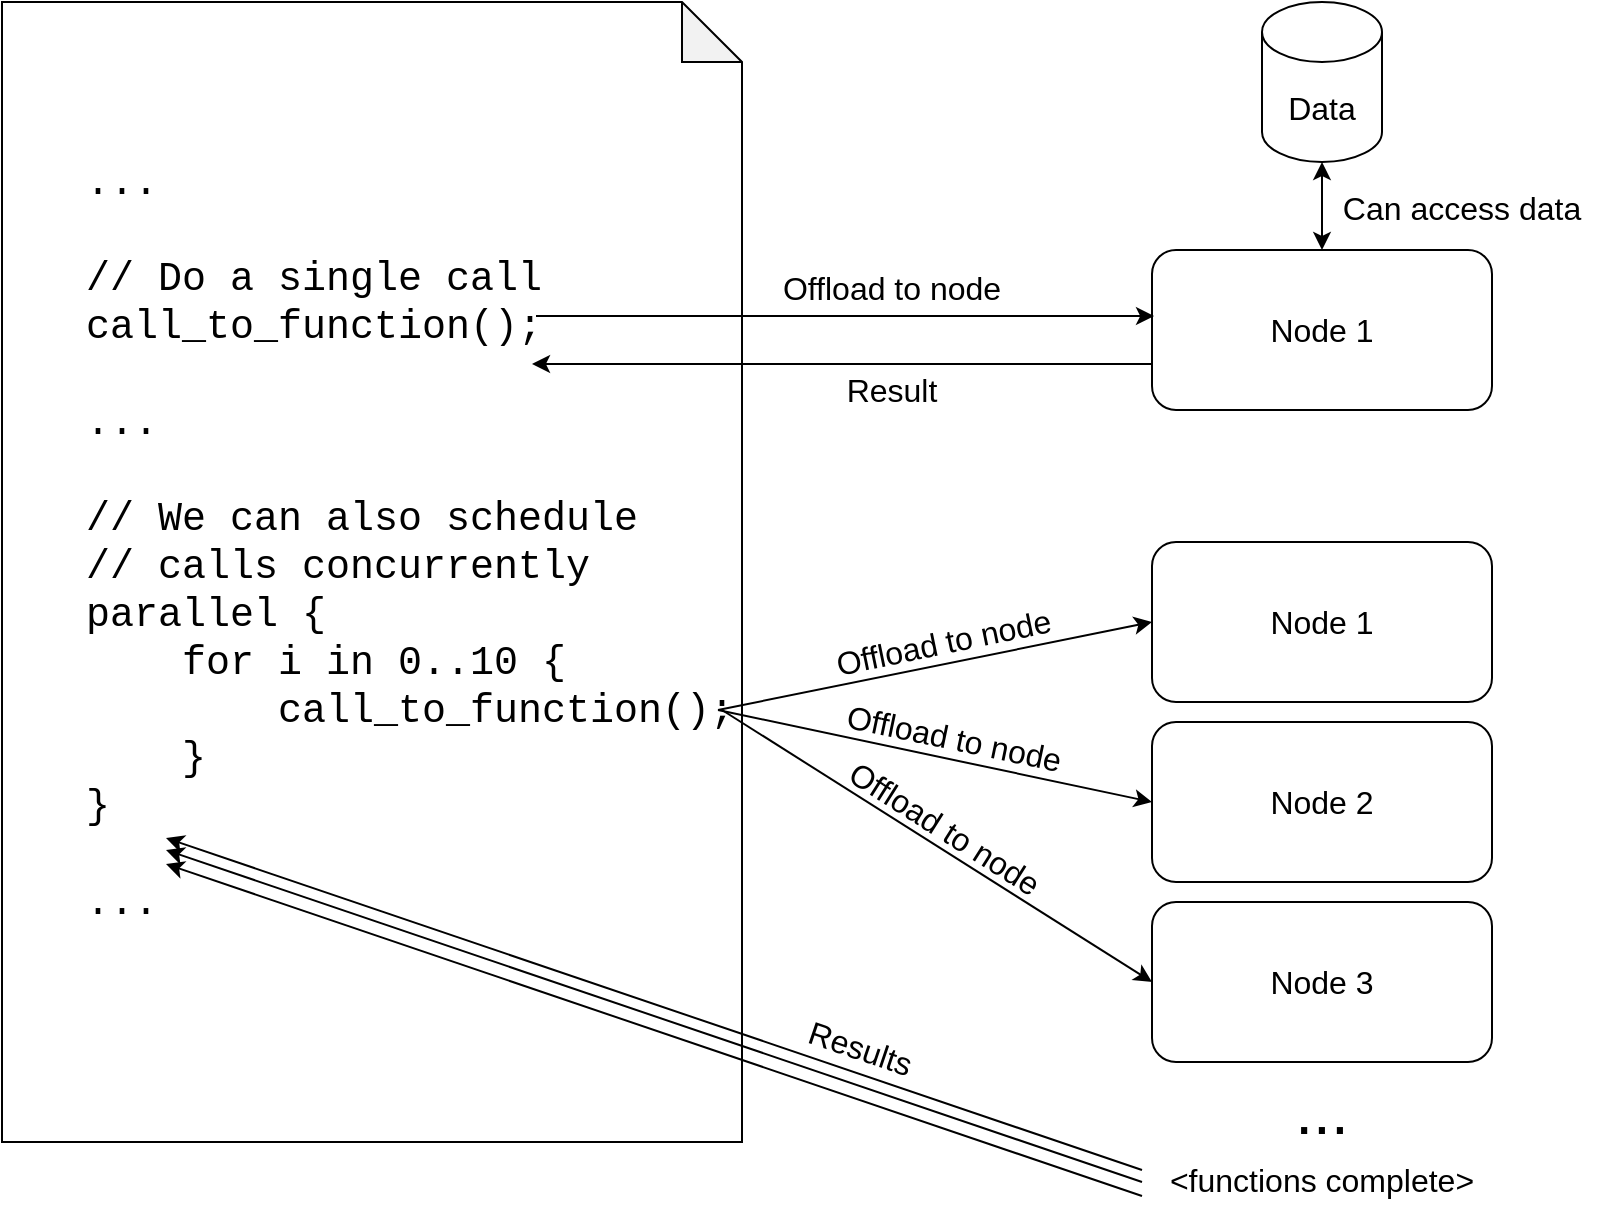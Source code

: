 <mxfile version="16.5.1" type="device"><diagram id="F_oNQsl8W3tfo2x-rrAB" name="Page-1"><mxGraphModel dx="786" dy="1794" grid="1" gridSize="10" guides="1" tooltips="1" connect="1" arrows="1" fold="1" page="1" pageScale="1" pageWidth="827" pageHeight="1169" math="0" shadow="0"><root><mxCell id="0"/><mxCell id="1" parent="0"/><mxCell id="QTlZ1bbTS8QjbwNl6RGv-1" value="&lt;font style=&quot;font-size: 16px&quot;&gt;Data&lt;/font&gt;" style="shape=cylinder3;whiteSpace=wrap;html=1;boundedLbl=1;backgroundOutline=1;size=15;" parent="1" vertex="1"><mxGeometry x="650" y="-1154" width="60" height="80" as="geometry"/></mxCell><mxCell id="QTlZ1bbTS8QjbwNl6RGv-3" value="&lt;font style=&quot;font-size: 20px&quot; face=&quot;Courier New&quot;&gt;&lt;blockquote style=&quot;margin: 0 0 0 40px ; border: none ; padding: 0px&quot;&gt;&lt;font style=&quot;font-size: 20px&quot; face=&quot;Courier New&quot;&gt;&lt;br&gt;&lt;/font&gt;&lt;/blockquote&gt;&lt;blockquote style=&quot;margin: 0 0 0 40px ; border: none ; padding: 0px&quot;&gt;&lt;font style=&quot;font-size: 20px&quot; face=&quot;Courier New&quot;&gt;&lt;br&gt;&lt;/font&gt;&lt;/blockquote&gt;&lt;blockquote style=&quot;margin: 0 0 0 40px ; border: none ; padding: 0px&quot;&gt;&lt;br&gt;&lt;/blockquote&gt;&lt;blockquote style=&quot;margin: 0 0 0 40px ; border: none ; padding: 0px&quot;&gt;...&lt;/blockquote&gt;&lt;blockquote style=&quot;margin: 0 0 0 40px ; border: none ; padding: 0px&quot;&gt;&lt;br&gt;&lt;/blockquote&gt;&lt;blockquote style=&quot;margin: 0 0 0 40px ; border: none ; padding: 0px&quot;&gt;// Do a single call&lt;/blockquote&gt;&lt;blockquote style=&quot;margin: 0 0 0 40px ; border: none ; padding: 0px&quot;&gt;call_to_function();&lt;/blockquote&gt;&lt;blockquote style=&quot;margin: 0 0 0 40px ; border: none ; padding: 0px&quot;&gt;&lt;br&gt;&lt;/blockquote&gt;&lt;blockquote style=&quot;margin: 0 0 0 40px ; border: none ; padding: 0px&quot;&gt;...&lt;/blockquote&gt;&lt;blockquote style=&quot;margin: 0 0 0 40px ; border: none ; padding: 0px&quot;&gt;&lt;br&gt;&lt;/blockquote&gt;&lt;blockquote style=&quot;margin: 0 0 0 40px ; border: none ; padding: 0px&quot;&gt;// We can also schedule&lt;/blockquote&gt;&lt;blockquote style=&quot;margin: 0 0 0 40px ; border: none ; padding: 0px&quot;&gt;// calls concurrently&lt;/blockquote&gt;&lt;blockquote style=&quot;margin: 0 0 0 40px ; border: none ; padding: 0px&quot;&gt;parallel {&lt;/blockquote&gt;&lt;blockquote style=&quot;margin: 0 0 0 40px ; border: none ; padding: 0px&quot;&gt;&amp;nbsp; &amp;nbsp; for i in 0..10 {&lt;/blockquote&gt;&lt;blockquote style=&quot;margin: 0 0 0 40px ; border: none ; padding: 0px&quot;&gt;&amp;nbsp; &amp;nbsp; &amp;nbsp; &amp;nbsp; call_to_function();&lt;/blockquote&gt;&lt;blockquote style=&quot;margin: 0 0 0 40px ; border: none ; padding: 0px&quot;&gt;&amp;nbsp; &amp;nbsp; }&lt;/blockquote&gt;&lt;blockquote style=&quot;margin: 0 0 0 40px ; border: none ; padding: 0px&quot;&gt;}&lt;/blockquote&gt;&lt;blockquote style=&quot;margin: 0 0 0 40px ; border: none ; padding: 0px&quot;&gt;&lt;br&gt;&lt;/blockquote&gt;&lt;blockquote style=&quot;margin: 0 0 0 40px ; border: none ; padding: 0px&quot;&gt;...&lt;/blockquote&gt;&lt;/font&gt;" style="shape=note;whiteSpace=wrap;html=1;backgroundOutline=1;darkOpacity=0.05;align=left;verticalAlign=top;" parent="1" vertex="1"><mxGeometry x="20" y="-1154" width="370" height="570" as="geometry"/></mxCell><mxCell id="QTlZ1bbTS8QjbwNl6RGv-4" value="&lt;font style=&quot;font-size: 16px&quot;&gt;Node 1&lt;/font&gt;" style="rounded=1;whiteSpace=wrap;html=1;" parent="1" vertex="1"><mxGeometry x="595" y="-1030" width="170" height="80" as="geometry"/></mxCell><mxCell id="QTlZ1bbTS8QjbwNl6RGv-5" value="" style="endArrow=classic;html=1;rounded=0;fontFamily=Courier New;fontSize=16;entryX=0.006;entryY=0.413;entryDx=0;entryDy=0;entryPerimeter=0;" parent="1" target="QTlZ1bbTS8QjbwNl6RGv-4" edge="1"><mxGeometry width="50" height="50" relative="1" as="geometry"><mxPoint x="287" y="-997" as="sourcePoint"/><mxPoint x="590" y="-840" as="targetPoint"/></mxGeometry></mxCell><mxCell id="QTlZ1bbTS8QjbwNl6RGv-6" value="" style="endArrow=classic;html=1;rounded=0;fontFamily=Courier New;fontSize=16;" parent="1" edge="1"><mxGeometry width="50" height="50" relative="1" as="geometry"><mxPoint x="595" y="-973" as="sourcePoint"/><mxPoint x="285" y="-973" as="targetPoint"/></mxGeometry></mxCell><mxCell id="QTlZ1bbTS8QjbwNl6RGv-7" value="&lt;font face=&quot;Helvetica&quot;&gt;Offload to node&lt;/font&gt;" style="text;html=1;strokeColor=none;fillColor=none;align=center;verticalAlign=middle;whiteSpace=wrap;rounded=0;fontFamily=Courier New;fontSize=16;" parent="1" vertex="1"><mxGeometry x="400" y="-1020" width="130" height="20" as="geometry"/></mxCell><mxCell id="QTlZ1bbTS8QjbwNl6RGv-8" value="" style="endArrow=classic;startArrow=classic;html=1;rounded=0;fontFamily=Helvetica;fontSize=16;exitX=0.5;exitY=0;exitDx=0;exitDy=0;entryX=0.5;entryY=1;entryDx=0;entryDy=0;entryPerimeter=0;" parent="1" source="QTlZ1bbTS8QjbwNl6RGv-4" target="QTlZ1bbTS8QjbwNl6RGv-1" edge="1"><mxGeometry width="50" height="50" relative="1" as="geometry"><mxPoint x="650" y="-1030" as="sourcePoint"/><mxPoint x="700" y="-1080" as="targetPoint"/></mxGeometry></mxCell><mxCell id="QTlZ1bbTS8QjbwNl6RGv-9" value="Can access data" style="text;html=1;strokeColor=none;fillColor=none;align=center;verticalAlign=middle;whiteSpace=wrap;rounded=0;fontFamily=Helvetica;fontSize=16;" parent="1" vertex="1"><mxGeometry x="680" y="-1066" width="140" height="30" as="geometry"/></mxCell><mxCell id="QTlZ1bbTS8QjbwNl6RGv-11" value="&lt;font style=&quot;font-size: 16px&quot;&gt;Node 1&lt;/font&gt;" style="rounded=1;whiteSpace=wrap;html=1;" parent="1" vertex="1"><mxGeometry x="595" y="-884" width="170" height="80" as="geometry"/></mxCell><mxCell id="QTlZ1bbTS8QjbwNl6RGv-12" value="&lt;font style=&quot;font-size: 16px&quot;&gt;Node 2&lt;/font&gt;" style="rounded=1;whiteSpace=wrap;html=1;" parent="1" vertex="1"><mxGeometry x="595" y="-794" width="170" height="80" as="geometry"/></mxCell><mxCell id="QTlZ1bbTS8QjbwNl6RGv-13" value="&lt;font style=&quot;font-size: 16px&quot;&gt;Node 3&lt;/font&gt;" style="rounded=1;whiteSpace=wrap;html=1;" parent="1" vertex="1"><mxGeometry x="595" y="-704" width="170" height="80" as="geometry"/></mxCell><mxCell id="QTlZ1bbTS8QjbwNl6RGv-15" value="..." style="text;html=1;strokeColor=none;fillColor=none;align=center;verticalAlign=middle;whiteSpace=wrap;rounded=0;fontFamily=Helvetica;fontSize=32;" parent="1" vertex="1"><mxGeometry x="650" y="-614" width="60" height="30" as="geometry"/></mxCell><mxCell id="QTlZ1bbTS8QjbwNl6RGv-16" value="&lt;font style=&quot;font-size: 16px&quot;&gt;Result&lt;/font&gt;" style="text;html=1;strokeColor=none;fillColor=none;align=center;verticalAlign=middle;whiteSpace=wrap;rounded=0;fontFamily=Helvetica;fontSize=32;" parent="1" vertex="1"><mxGeometry x="435" y="-980" width="60" height="30" as="geometry"/></mxCell><mxCell id="QTlZ1bbTS8QjbwNl6RGv-17" value="" style="endArrow=classic;html=1;rounded=0;fontFamily=Courier New;fontSize=16;entryX=0;entryY=0.5;entryDx=0;entryDy=0;" parent="1" target="QTlZ1bbTS8QjbwNl6RGv-11" edge="1"><mxGeometry width="50" height="50" relative="1" as="geometry"><mxPoint x="378" y="-800" as="sourcePoint"/><mxPoint x="560" y="-800" as="targetPoint"/></mxGeometry></mxCell><mxCell id="QTlZ1bbTS8QjbwNl6RGv-18" value="&lt;font face=&quot;Helvetica&quot;&gt;Offload to node&lt;/font&gt;" style="text;html=1;strokeColor=none;fillColor=none;align=center;verticalAlign=middle;whiteSpace=wrap;rounded=0;fontFamily=Courier New;fontSize=16;rotation=-11.7;" parent="1" vertex="1"><mxGeometry x="426" y="-843" width="130" height="20" as="geometry"/></mxCell><mxCell id="QTlZ1bbTS8QjbwNl6RGv-19" value="" style="endArrow=classic;html=1;rounded=0;fontFamily=Helvetica;fontSize=16;entryX=0;entryY=0.5;entryDx=0;entryDy=0;" parent="1" target="QTlZ1bbTS8QjbwNl6RGv-12" edge="1"><mxGeometry width="50" height="50" relative="1" as="geometry"><mxPoint x="378" y="-800" as="sourcePoint"/><mxPoint x="510" y="-770" as="targetPoint"/></mxGeometry></mxCell><mxCell id="QTlZ1bbTS8QjbwNl6RGv-20" value="&lt;font face=&quot;Helvetica&quot;&gt;Offload to node&lt;/font&gt;" style="text;html=1;strokeColor=none;fillColor=none;align=center;verticalAlign=middle;whiteSpace=wrap;rounded=0;fontFamily=Courier New;fontSize=16;rotation=11.8;" parent="1" vertex="1"><mxGeometry x="431" y="-795" width="130" height="20" as="geometry"/></mxCell><mxCell id="QTlZ1bbTS8QjbwNl6RGv-21" value="" style="endArrow=classic;html=1;rounded=0;fontFamily=Courier New;fontSize=16;entryX=0;entryY=0.5;entryDx=0;entryDy=0;" parent="1" target="QTlZ1bbTS8QjbwNl6RGv-13" edge="1"><mxGeometry width="50" height="50" relative="1" as="geometry"><mxPoint x="380" y="-800" as="sourcePoint"/><mxPoint x="605" y="-834" as="targetPoint"/></mxGeometry></mxCell><mxCell id="QTlZ1bbTS8QjbwNl6RGv-23" value="&lt;font face=&quot;Helvetica&quot;&gt;Offload to node&lt;/font&gt;" style="text;html=1;strokeColor=none;fillColor=none;align=center;verticalAlign=middle;whiteSpace=wrap;rounded=0;fontFamily=Courier New;fontSize=16;rotation=32.4;" parent="1" vertex="1"><mxGeometry x="426" y="-750" width="130" height="20" as="geometry"/></mxCell><mxCell id="QTlZ1bbTS8QjbwNl6RGv-24" value="" style="endArrow=classic;html=1;rounded=0;fontFamily=Helvetica;fontSize=16;" parent="1" edge="1"><mxGeometry width="50" height="50" relative="1" as="geometry"><mxPoint x="590" y="-570" as="sourcePoint"/><mxPoint x="102" y="-736" as="targetPoint"/></mxGeometry></mxCell><mxCell id="QTlZ1bbTS8QjbwNl6RGv-25" value="" style="endArrow=classic;html=1;rounded=0;fontFamily=Helvetica;fontSize=16;" parent="1" edge="1"><mxGeometry width="50" height="50" relative="1" as="geometry"><mxPoint x="590" y="-564" as="sourcePoint"/><mxPoint x="102" y="-730" as="targetPoint"/></mxGeometry></mxCell><mxCell id="QTlZ1bbTS8QjbwNl6RGv-26" value="" style="endArrow=classic;html=1;rounded=0;fontFamily=Helvetica;fontSize=16;" parent="1" edge="1"><mxGeometry width="50" height="50" relative="1" as="geometry"><mxPoint x="590" y="-557" as="sourcePoint"/><mxPoint x="102" y="-723" as="targetPoint"/></mxGeometry></mxCell><mxCell id="QTlZ1bbTS8QjbwNl6RGv-27" value="&lt;font face=&quot;Helvetica&quot;&gt;Results&lt;br&gt;&lt;/font&gt;" style="text;html=1;strokeColor=none;fillColor=none;align=center;verticalAlign=middle;whiteSpace=wrap;rounded=0;fontFamily=Courier New;fontSize=16;rotation=18.7;" parent="1" vertex="1"><mxGeometry x="384" y="-640" width="130" height="20" as="geometry"/></mxCell><mxCell id="QTlZ1bbTS8QjbwNl6RGv-28" value="&amp;lt;functions complete&amp;gt;" style="text;html=1;strokeColor=none;fillColor=none;align=center;verticalAlign=middle;whiteSpace=wrap;rounded=0;fontFamily=Helvetica;fontSize=16;" parent="1" vertex="1"><mxGeometry x="595" y="-580" width="170" height="30" as="geometry"/></mxCell></root></mxGraphModel></diagram></mxfile>